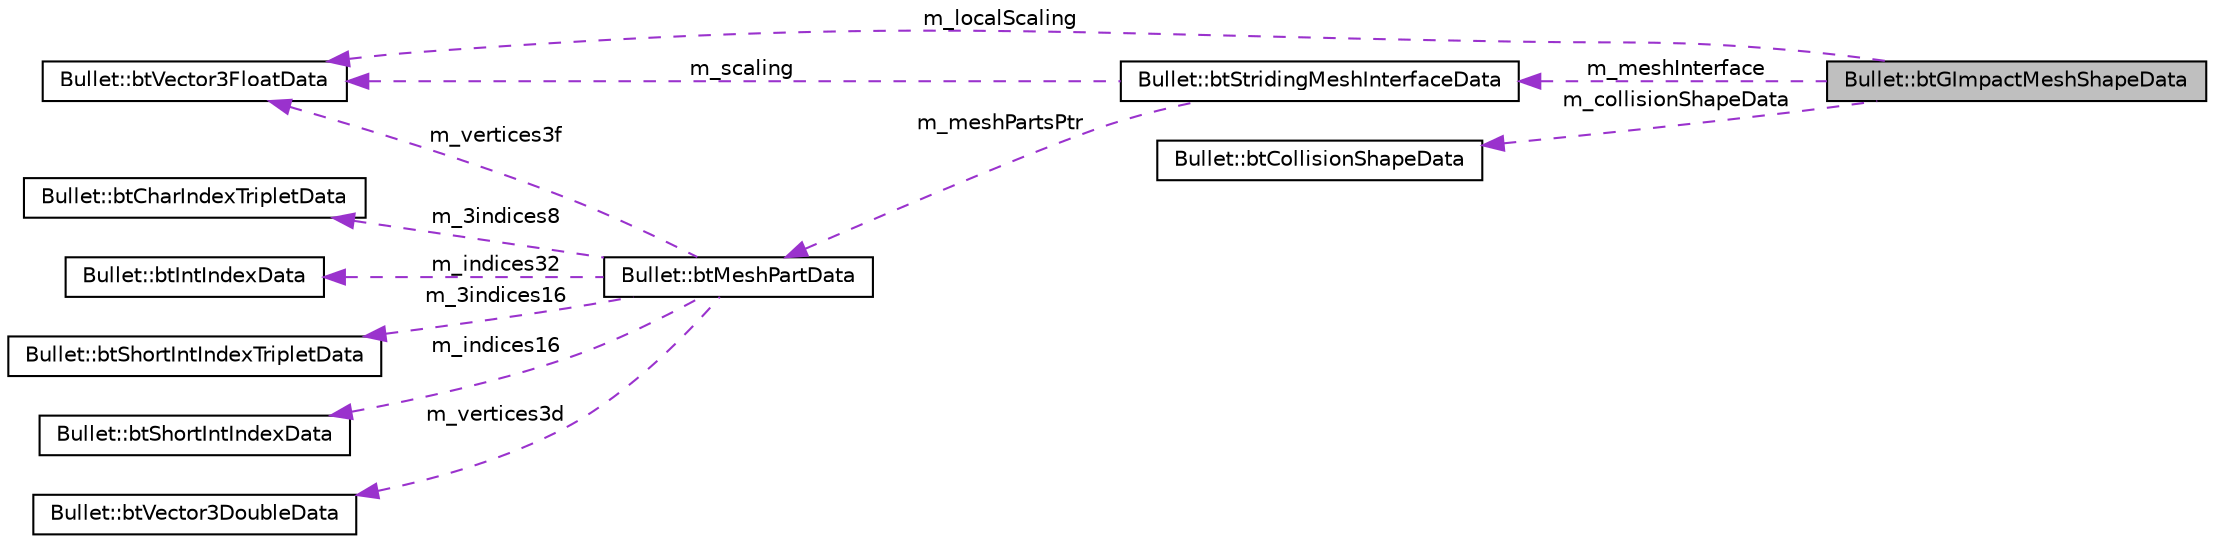 digraph "Bullet::btGImpactMeshShapeData"
{
  edge [fontname="Helvetica",fontsize="10",labelfontname="Helvetica",labelfontsize="10"];
  node [fontname="Helvetica",fontsize="10",shape=record];
  rankdir="LR";
  Node1 [label="Bullet::btGImpactMeshShapeData",height=0.2,width=0.4,color="black", fillcolor="grey75", style="filled", fontcolor="black"];
  Node2 -> Node1 [dir="back",color="darkorchid3",fontsize="10",style="dashed",label=" m_meshInterface" ,fontname="Helvetica"];
  Node2 [label="Bullet::btStridingMeshInterfaceData",height=0.2,width=0.4,color="black", fillcolor="white", style="filled",URL="$class_bullet_1_1bt_striding_mesh_interface_data.html"];
  Node3 -> Node2 [dir="back",color="darkorchid3",fontsize="10",style="dashed",label=" m_scaling" ,fontname="Helvetica"];
  Node3 [label="Bullet::btVector3FloatData",height=0.2,width=0.4,color="black", fillcolor="white", style="filled",URL="$class_bullet_1_1bt_vector3_float_data.html"];
  Node4 -> Node2 [dir="back",color="darkorchid3",fontsize="10",style="dashed",label=" m_meshPartsPtr" ,fontname="Helvetica"];
  Node4 [label="Bullet::btMeshPartData",height=0.2,width=0.4,color="black", fillcolor="white", style="filled",URL="$class_bullet_1_1bt_mesh_part_data.html"];
  Node3 -> Node4 [dir="back",color="darkorchid3",fontsize="10",style="dashed",label=" m_vertices3f" ,fontname="Helvetica"];
  Node5 -> Node4 [dir="back",color="darkorchid3",fontsize="10",style="dashed",label=" m_3indices8" ,fontname="Helvetica"];
  Node5 [label="Bullet::btCharIndexTripletData",height=0.2,width=0.4,color="black", fillcolor="white", style="filled",URL="$class_bullet_1_1bt_char_index_triplet_data.html"];
  Node6 -> Node4 [dir="back",color="darkorchid3",fontsize="10",style="dashed",label=" m_indices32" ,fontname="Helvetica"];
  Node6 [label="Bullet::btIntIndexData",height=0.2,width=0.4,color="black", fillcolor="white", style="filled",URL="$class_bullet_1_1bt_int_index_data.html"];
  Node7 -> Node4 [dir="back",color="darkorchid3",fontsize="10",style="dashed",label=" m_3indices16" ,fontname="Helvetica"];
  Node7 [label="Bullet::btShortIntIndexTripletData",height=0.2,width=0.4,color="black", fillcolor="white", style="filled",URL="$class_bullet_1_1bt_short_int_index_triplet_data.html"];
  Node8 -> Node4 [dir="back",color="darkorchid3",fontsize="10",style="dashed",label=" m_indices16" ,fontname="Helvetica"];
  Node8 [label="Bullet::btShortIntIndexData",height=0.2,width=0.4,color="black", fillcolor="white", style="filled",URL="$class_bullet_1_1bt_short_int_index_data.html"];
  Node9 -> Node4 [dir="back",color="darkorchid3",fontsize="10",style="dashed",label=" m_vertices3d" ,fontname="Helvetica"];
  Node9 [label="Bullet::btVector3DoubleData",height=0.2,width=0.4,color="black", fillcolor="white", style="filled",URL="$class_bullet_1_1bt_vector3_double_data.html"];
  Node3 -> Node1 [dir="back",color="darkorchid3",fontsize="10",style="dashed",label=" m_localScaling" ,fontname="Helvetica"];
  Node10 -> Node1 [dir="back",color="darkorchid3",fontsize="10",style="dashed",label=" m_collisionShapeData" ,fontname="Helvetica"];
  Node10 [label="Bullet::btCollisionShapeData",height=0.2,width=0.4,color="black", fillcolor="white", style="filled",URL="$class_bullet_1_1bt_collision_shape_data.html"];
}
